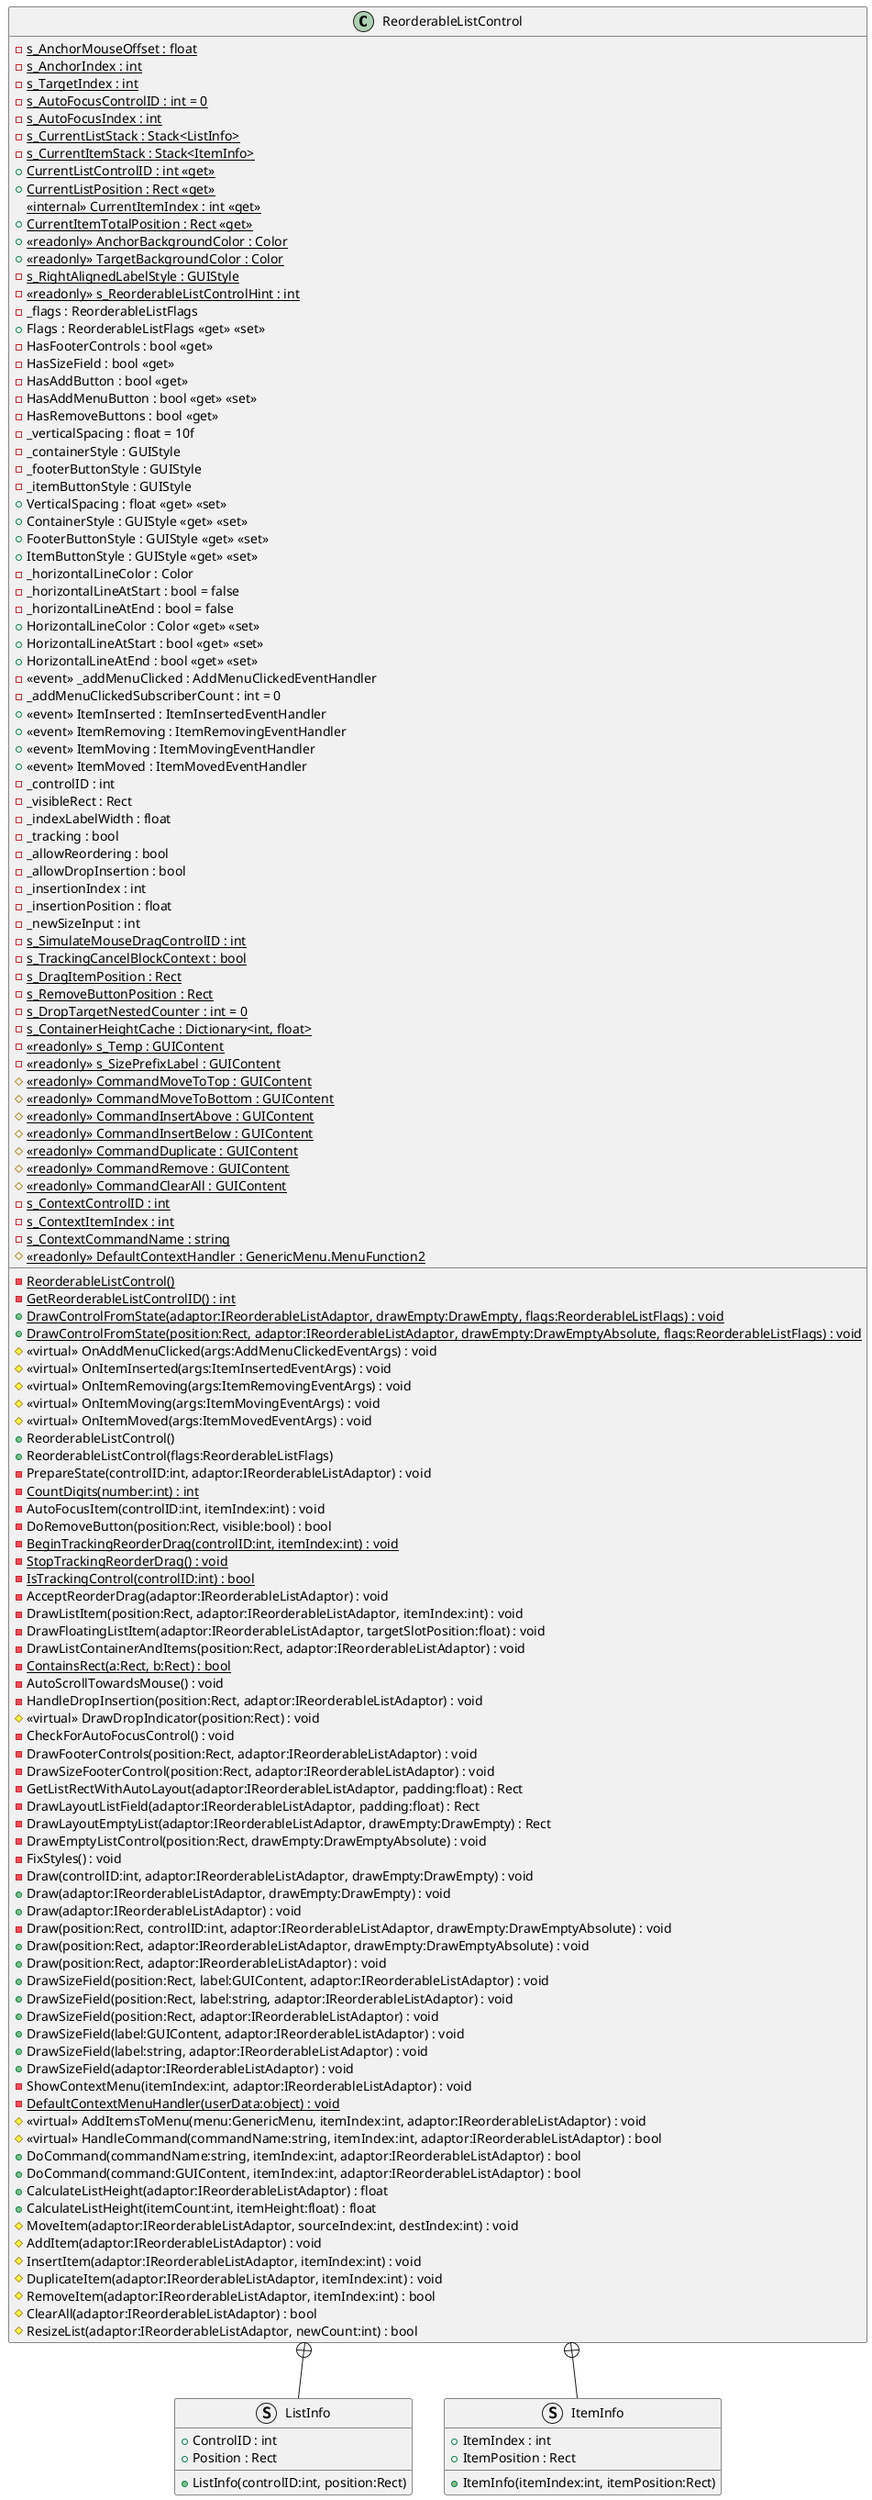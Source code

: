 @startuml
class ReorderableListControl {
    - {static} s_AnchorMouseOffset : float
    - {static} s_AnchorIndex : int
    - {static} s_TargetIndex : int
    - {static} s_AutoFocusControlID : int = 0
    - {static} s_AutoFocusIndex : int
    - {static} s_CurrentListStack : Stack<ListInfo>
    - {static} s_CurrentItemStack : Stack<ItemInfo>
    + {static} CurrentListControlID : int <<get>>
    + {static} CurrentListPosition : Rect <<get>>
    <<internal>> {static} CurrentItemIndex : int <<get>>
    + {static} CurrentItemTotalPosition : Rect <<get>>
    + {static} <<readonly>> AnchorBackgroundColor : Color
    + {static} <<readonly>> TargetBackgroundColor : Color
    - {static} s_RightAlignedLabelStyle : GUIStyle
    {static} - ReorderableListControl()
    - {static} <<readonly>> s_ReorderableListControlHint : int
    - {static} GetReorderableListControlID() : int
    + {static} DrawControlFromState(adaptor:IReorderableListAdaptor, drawEmpty:DrawEmpty, flags:ReorderableListFlags) : void
    + {static} DrawControlFromState(position:Rect, adaptor:IReorderableListAdaptor, drawEmpty:DrawEmptyAbsolute, flags:ReorderableListFlags) : void
    - _flags : ReorderableListFlags
    + Flags : ReorderableListFlags <<get>> <<set>>
    - HasFooterControls : bool <<get>>
    - HasSizeField : bool <<get>>
    - HasAddButton : bool <<get>>
    - HasAddMenuButton : bool <<get>> <<set>>
    - HasRemoveButtons : bool <<get>>
    - _verticalSpacing : float = 10f
    - _containerStyle : GUIStyle
    - _footerButtonStyle : GUIStyle
    - _itemButtonStyle : GUIStyle
    + VerticalSpacing : float <<get>> <<set>>
    + ContainerStyle : GUIStyle <<get>> <<set>>
    + FooterButtonStyle : GUIStyle <<get>> <<set>>
    + ItemButtonStyle : GUIStyle <<get>> <<set>>
    - _horizontalLineColor : Color
    - _horizontalLineAtStart : bool = false
    - _horizontalLineAtEnd : bool = false
    + HorizontalLineColor : Color <<get>> <<set>>
    + HorizontalLineAtStart : bool <<get>> <<set>>
    + HorizontalLineAtEnd : bool <<get>> <<set>>
    -  <<event>> _addMenuClicked : AddMenuClickedEventHandler 
    - _addMenuClickedSubscriberCount : int = 0
    # <<virtual>> OnAddMenuClicked(args:AddMenuClickedEventArgs) : void
    +  <<event>> ItemInserted : ItemInsertedEventHandler 
    # <<virtual>> OnItemInserted(args:ItemInsertedEventArgs) : void
    +  <<event>> ItemRemoving : ItemRemovingEventHandler 
    # <<virtual>> OnItemRemoving(args:ItemRemovingEventArgs) : void
    +  <<event>> ItemMoving : ItemMovingEventHandler 
    # <<virtual>> OnItemMoving(args:ItemMovingEventArgs) : void
    +  <<event>> ItemMoved : ItemMovedEventHandler 
    # <<virtual>> OnItemMoved(args:ItemMovedEventArgs) : void
    + ReorderableListControl()
    + ReorderableListControl(flags:ReorderableListFlags)
    - _controlID : int
    - _visibleRect : Rect
    - _indexLabelWidth : float
    - _tracking : bool
    - _allowReordering : bool
    - _allowDropInsertion : bool
    - _insertionIndex : int
    - _insertionPosition : float
    - _newSizeInput : int
    - PrepareState(controlID:int, adaptor:IReorderableListAdaptor) : void
    - {static} CountDigits(number:int) : int
    - {static} s_SimulateMouseDragControlID : int
    - AutoFocusItem(controlID:int, itemIndex:int) : void
    - DoRemoveButton(position:Rect, visible:bool) : bool
    - {static} s_TrackingCancelBlockContext : bool
    - {static} BeginTrackingReorderDrag(controlID:int, itemIndex:int) : void
    - {static} StopTrackingReorderDrag() : void
    - {static} IsTrackingControl(controlID:int) : bool
    - AcceptReorderDrag(adaptor:IReorderableListAdaptor) : void
    - {static} s_DragItemPosition : Rect
    - {static} s_RemoveButtonPosition : Rect
    - DrawListItem(position:Rect, adaptor:IReorderableListAdaptor, itemIndex:int) : void
    - DrawFloatingListItem(adaptor:IReorderableListAdaptor, targetSlotPosition:float) : void
    - {static} s_DropTargetNestedCounter : int = 0
    - DrawListContainerAndItems(position:Rect, adaptor:IReorderableListAdaptor) : void
    - {static} ContainsRect(a:Rect, b:Rect) : bool
    - AutoScrollTowardsMouse() : void
    - HandleDropInsertion(position:Rect, adaptor:IReorderableListAdaptor) : void
    # <<virtual>> DrawDropIndicator(position:Rect) : void
    - CheckForAutoFocusControl() : void
    - DrawFooterControls(position:Rect, adaptor:IReorderableListAdaptor) : void
    - DrawSizeFooterControl(position:Rect, adaptor:IReorderableListAdaptor) : void
    - {static} s_ContainerHeightCache : Dictionary<int, float>
    - GetListRectWithAutoLayout(adaptor:IReorderableListAdaptor, padding:float) : Rect
    - DrawLayoutListField(adaptor:IReorderableListAdaptor, padding:float) : Rect
    - DrawLayoutEmptyList(adaptor:IReorderableListAdaptor, drawEmpty:DrawEmpty) : Rect
    - DrawEmptyListControl(position:Rect, drawEmpty:DrawEmptyAbsolute) : void
    - FixStyles() : void
    - Draw(controlID:int, adaptor:IReorderableListAdaptor, drawEmpty:DrawEmpty) : void
    + Draw(adaptor:IReorderableListAdaptor, drawEmpty:DrawEmpty) : void
    + Draw(adaptor:IReorderableListAdaptor) : void
    - Draw(position:Rect, controlID:int, adaptor:IReorderableListAdaptor, drawEmpty:DrawEmptyAbsolute) : void
    + Draw(position:Rect, adaptor:IReorderableListAdaptor, drawEmpty:DrawEmptyAbsolute) : void
    + Draw(position:Rect, adaptor:IReorderableListAdaptor) : void
    - {static} <<readonly>> s_Temp : GUIContent
    - {static} <<readonly>> s_SizePrefixLabel : GUIContent
    + DrawSizeField(position:Rect, label:GUIContent, adaptor:IReorderableListAdaptor) : void
    + DrawSizeField(position:Rect, label:string, adaptor:IReorderableListAdaptor) : void
    + DrawSizeField(position:Rect, adaptor:IReorderableListAdaptor) : void
    + DrawSizeField(label:GUIContent, adaptor:IReorderableListAdaptor) : void
    + DrawSizeField(label:string, adaptor:IReorderableListAdaptor) : void
    + DrawSizeField(adaptor:IReorderableListAdaptor) : void
    # {static} <<readonly>> CommandMoveToTop : GUIContent
    # {static} <<readonly>> CommandMoveToBottom : GUIContent
    # {static} <<readonly>> CommandInsertAbove : GUIContent
    # {static} <<readonly>> CommandInsertBelow : GUIContent
    # {static} <<readonly>> CommandDuplicate : GUIContent
    # {static} <<readonly>> CommandRemove : GUIContent
    # {static} <<readonly>> CommandClearAll : GUIContent
    - {static} s_ContextControlID : int
    - {static} s_ContextItemIndex : int
    - {static} s_ContextCommandName : string
    - ShowContextMenu(itemIndex:int, adaptor:IReorderableListAdaptor) : void
    # {static} <<readonly>> DefaultContextHandler : GenericMenu.MenuFunction2
    - {static} DefaultContextMenuHandler(userData:object) : void
    # <<virtual>> AddItemsToMenu(menu:GenericMenu, itemIndex:int, adaptor:IReorderableListAdaptor) : void
    # <<virtual>> HandleCommand(commandName:string, itemIndex:int, adaptor:IReorderableListAdaptor) : bool
    + DoCommand(commandName:string, itemIndex:int, adaptor:IReorderableListAdaptor) : bool
    + DoCommand(command:GUIContent, itemIndex:int, adaptor:IReorderableListAdaptor) : bool
    + CalculateListHeight(adaptor:IReorderableListAdaptor) : float
    + CalculateListHeight(itemCount:int, itemHeight:float) : float
    # MoveItem(adaptor:IReorderableListAdaptor, sourceIndex:int, destIndex:int) : void
    # AddItem(adaptor:IReorderableListAdaptor) : void
    # InsertItem(adaptor:IReorderableListAdaptor, itemIndex:int) : void
    # DuplicateItem(adaptor:IReorderableListAdaptor, itemIndex:int) : void
    # RemoveItem(adaptor:IReorderableListAdaptor, itemIndex:int) : bool
    # ClearAll(adaptor:IReorderableListAdaptor) : bool
    # ResizeList(adaptor:IReorderableListAdaptor, newCount:int) : bool
}
struct ListInfo {
    + ControlID : int
    + Position : Rect
    + ListInfo(controlID:int, position:Rect)
}
struct ItemInfo {
    + ItemIndex : int
    + ItemPosition : Rect
    + ItemInfo(itemIndex:int, itemPosition:Rect)
}
ReorderableListControl +-- ListInfo
ReorderableListControl +-- ItemInfo
@enduml
